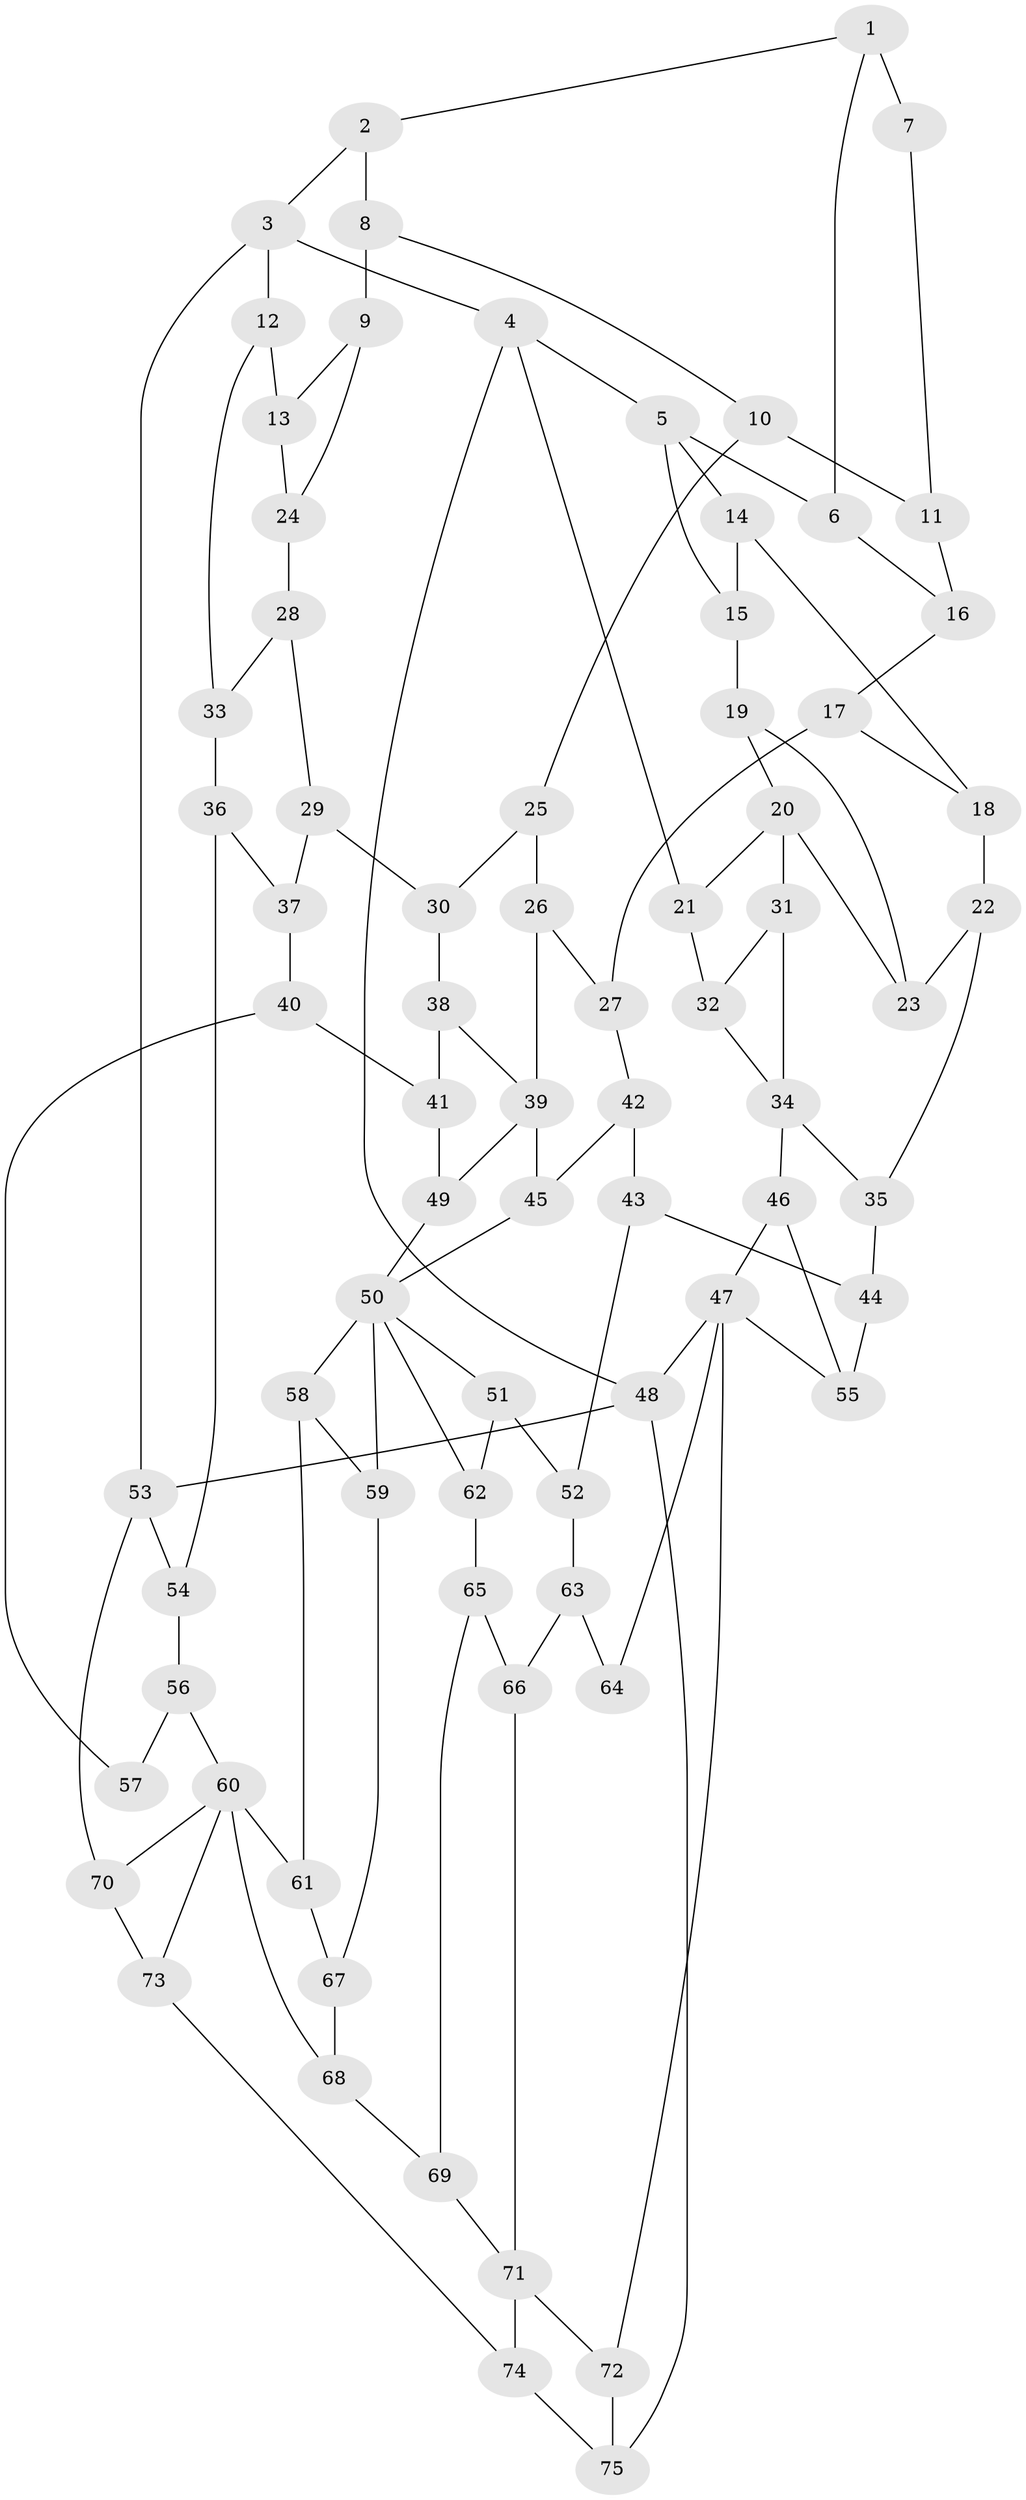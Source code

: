 // original degree distribution, {3: 0.018867924528301886, 4: 0.2641509433962264, 6: 0.24528301886792453, 5: 0.4716981132075472}
// Generated by graph-tools (version 1.1) at 2025/54/03/04/25 22:54:33]
// undirected, 75 vertices, 119 edges
graph export_dot {
  node [color=gray90,style=filled];
  1;
  2;
  3;
  4;
  5;
  6;
  7;
  8;
  9;
  10;
  11;
  12;
  13;
  14;
  15;
  16;
  17;
  18;
  19;
  20;
  21;
  22;
  23;
  24;
  25;
  26;
  27;
  28;
  29;
  30;
  31;
  32;
  33;
  34;
  35;
  36;
  37;
  38;
  39;
  40;
  41;
  42;
  43;
  44;
  45;
  46;
  47;
  48;
  49;
  50;
  51;
  52;
  53;
  54;
  55;
  56;
  57;
  58;
  59;
  60;
  61;
  62;
  63;
  64;
  65;
  66;
  67;
  68;
  69;
  70;
  71;
  72;
  73;
  74;
  75;
  1 -- 2 [weight=1.0];
  1 -- 6 [weight=1.0];
  1 -- 7 [weight=2.0];
  2 -- 3 [weight=1.0];
  2 -- 8 [weight=1.0];
  3 -- 4 [weight=1.0];
  3 -- 12 [weight=1.0];
  3 -- 53 [weight=1.0];
  4 -- 5 [weight=1.0];
  4 -- 21 [weight=1.0];
  4 -- 48 [weight=1.0];
  5 -- 6 [weight=1.0];
  5 -- 14 [weight=1.0];
  5 -- 15 [weight=1.0];
  6 -- 16 [weight=1.0];
  7 -- 11 [weight=1.0];
  8 -- 9 [weight=4.0];
  8 -- 10 [weight=1.0];
  9 -- 13 [weight=1.0];
  9 -- 24 [weight=1.0];
  10 -- 11 [weight=1.0];
  10 -- 25 [weight=1.0];
  11 -- 16 [weight=1.0];
  12 -- 13 [weight=1.0];
  12 -- 33 [weight=1.0];
  13 -- 24 [weight=1.0];
  14 -- 15 [weight=1.0];
  14 -- 18 [weight=1.0];
  15 -- 19 [weight=1.0];
  16 -- 17 [weight=1.0];
  17 -- 18 [weight=1.0];
  17 -- 27 [weight=1.0];
  18 -- 22 [weight=1.0];
  19 -- 20 [weight=1.0];
  19 -- 23 [weight=1.0];
  20 -- 21 [weight=1.0];
  20 -- 23 [weight=1.0];
  20 -- 31 [weight=2.0];
  21 -- 32 [weight=1.0];
  22 -- 23 [weight=1.0];
  22 -- 35 [weight=1.0];
  24 -- 28 [weight=1.0];
  25 -- 26 [weight=1.0];
  25 -- 30 [weight=1.0];
  26 -- 27 [weight=1.0];
  26 -- 39 [weight=1.0];
  27 -- 42 [weight=1.0];
  28 -- 29 [weight=1.0];
  28 -- 33 [weight=1.0];
  29 -- 30 [weight=1.0];
  29 -- 37 [weight=1.0];
  30 -- 38 [weight=1.0];
  31 -- 32 [weight=1.0];
  31 -- 34 [weight=3.0];
  32 -- 34 [weight=1.0];
  33 -- 36 [weight=1.0];
  34 -- 35 [weight=1.0];
  34 -- 46 [weight=1.0];
  35 -- 44 [weight=1.0];
  36 -- 37 [weight=1.0];
  36 -- 54 [weight=1.0];
  37 -- 40 [weight=1.0];
  38 -- 39 [weight=1.0];
  38 -- 41 [weight=1.0];
  39 -- 45 [weight=1.0];
  39 -- 49 [weight=1.0];
  40 -- 41 [weight=1.0];
  40 -- 57 [weight=1.0];
  41 -- 49 [weight=1.0];
  42 -- 43 [weight=1.0];
  42 -- 45 [weight=1.0];
  43 -- 44 [weight=1.0];
  43 -- 52 [weight=1.0];
  44 -- 55 [weight=1.0];
  45 -- 50 [weight=1.0];
  46 -- 47 [weight=1.0];
  46 -- 55 [weight=1.0];
  47 -- 48 [weight=1.0];
  47 -- 55 [weight=1.0];
  47 -- 64 [weight=2.0];
  47 -- 72 [weight=1.0];
  48 -- 53 [weight=1.0];
  48 -- 75 [weight=1.0];
  49 -- 50 [weight=1.0];
  50 -- 51 [weight=1.0];
  50 -- 58 [weight=1.0];
  50 -- 59 [weight=1.0];
  50 -- 62 [weight=1.0];
  51 -- 52 [weight=1.0];
  51 -- 62 [weight=1.0];
  52 -- 63 [weight=1.0];
  53 -- 54 [weight=1.0];
  53 -- 70 [weight=1.0];
  54 -- 56 [weight=1.0];
  56 -- 57 [weight=2.0];
  56 -- 60 [weight=2.0];
  58 -- 59 [weight=1.0];
  58 -- 61 [weight=1.0];
  59 -- 67 [weight=1.0];
  60 -- 61 [weight=1.0];
  60 -- 68 [weight=1.0];
  60 -- 70 [weight=1.0];
  60 -- 73 [weight=1.0];
  61 -- 67 [weight=1.0];
  62 -- 65 [weight=1.0];
  63 -- 64 [weight=1.0];
  63 -- 66 [weight=1.0];
  65 -- 66 [weight=1.0];
  65 -- 69 [weight=1.0];
  66 -- 71 [weight=1.0];
  67 -- 68 [weight=1.0];
  68 -- 69 [weight=1.0];
  69 -- 71 [weight=1.0];
  70 -- 73 [weight=1.0];
  71 -- 72 [weight=1.0];
  71 -- 74 [weight=1.0];
  72 -- 75 [weight=1.0];
  73 -- 74 [weight=1.0];
  74 -- 75 [weight=1.0];
}
